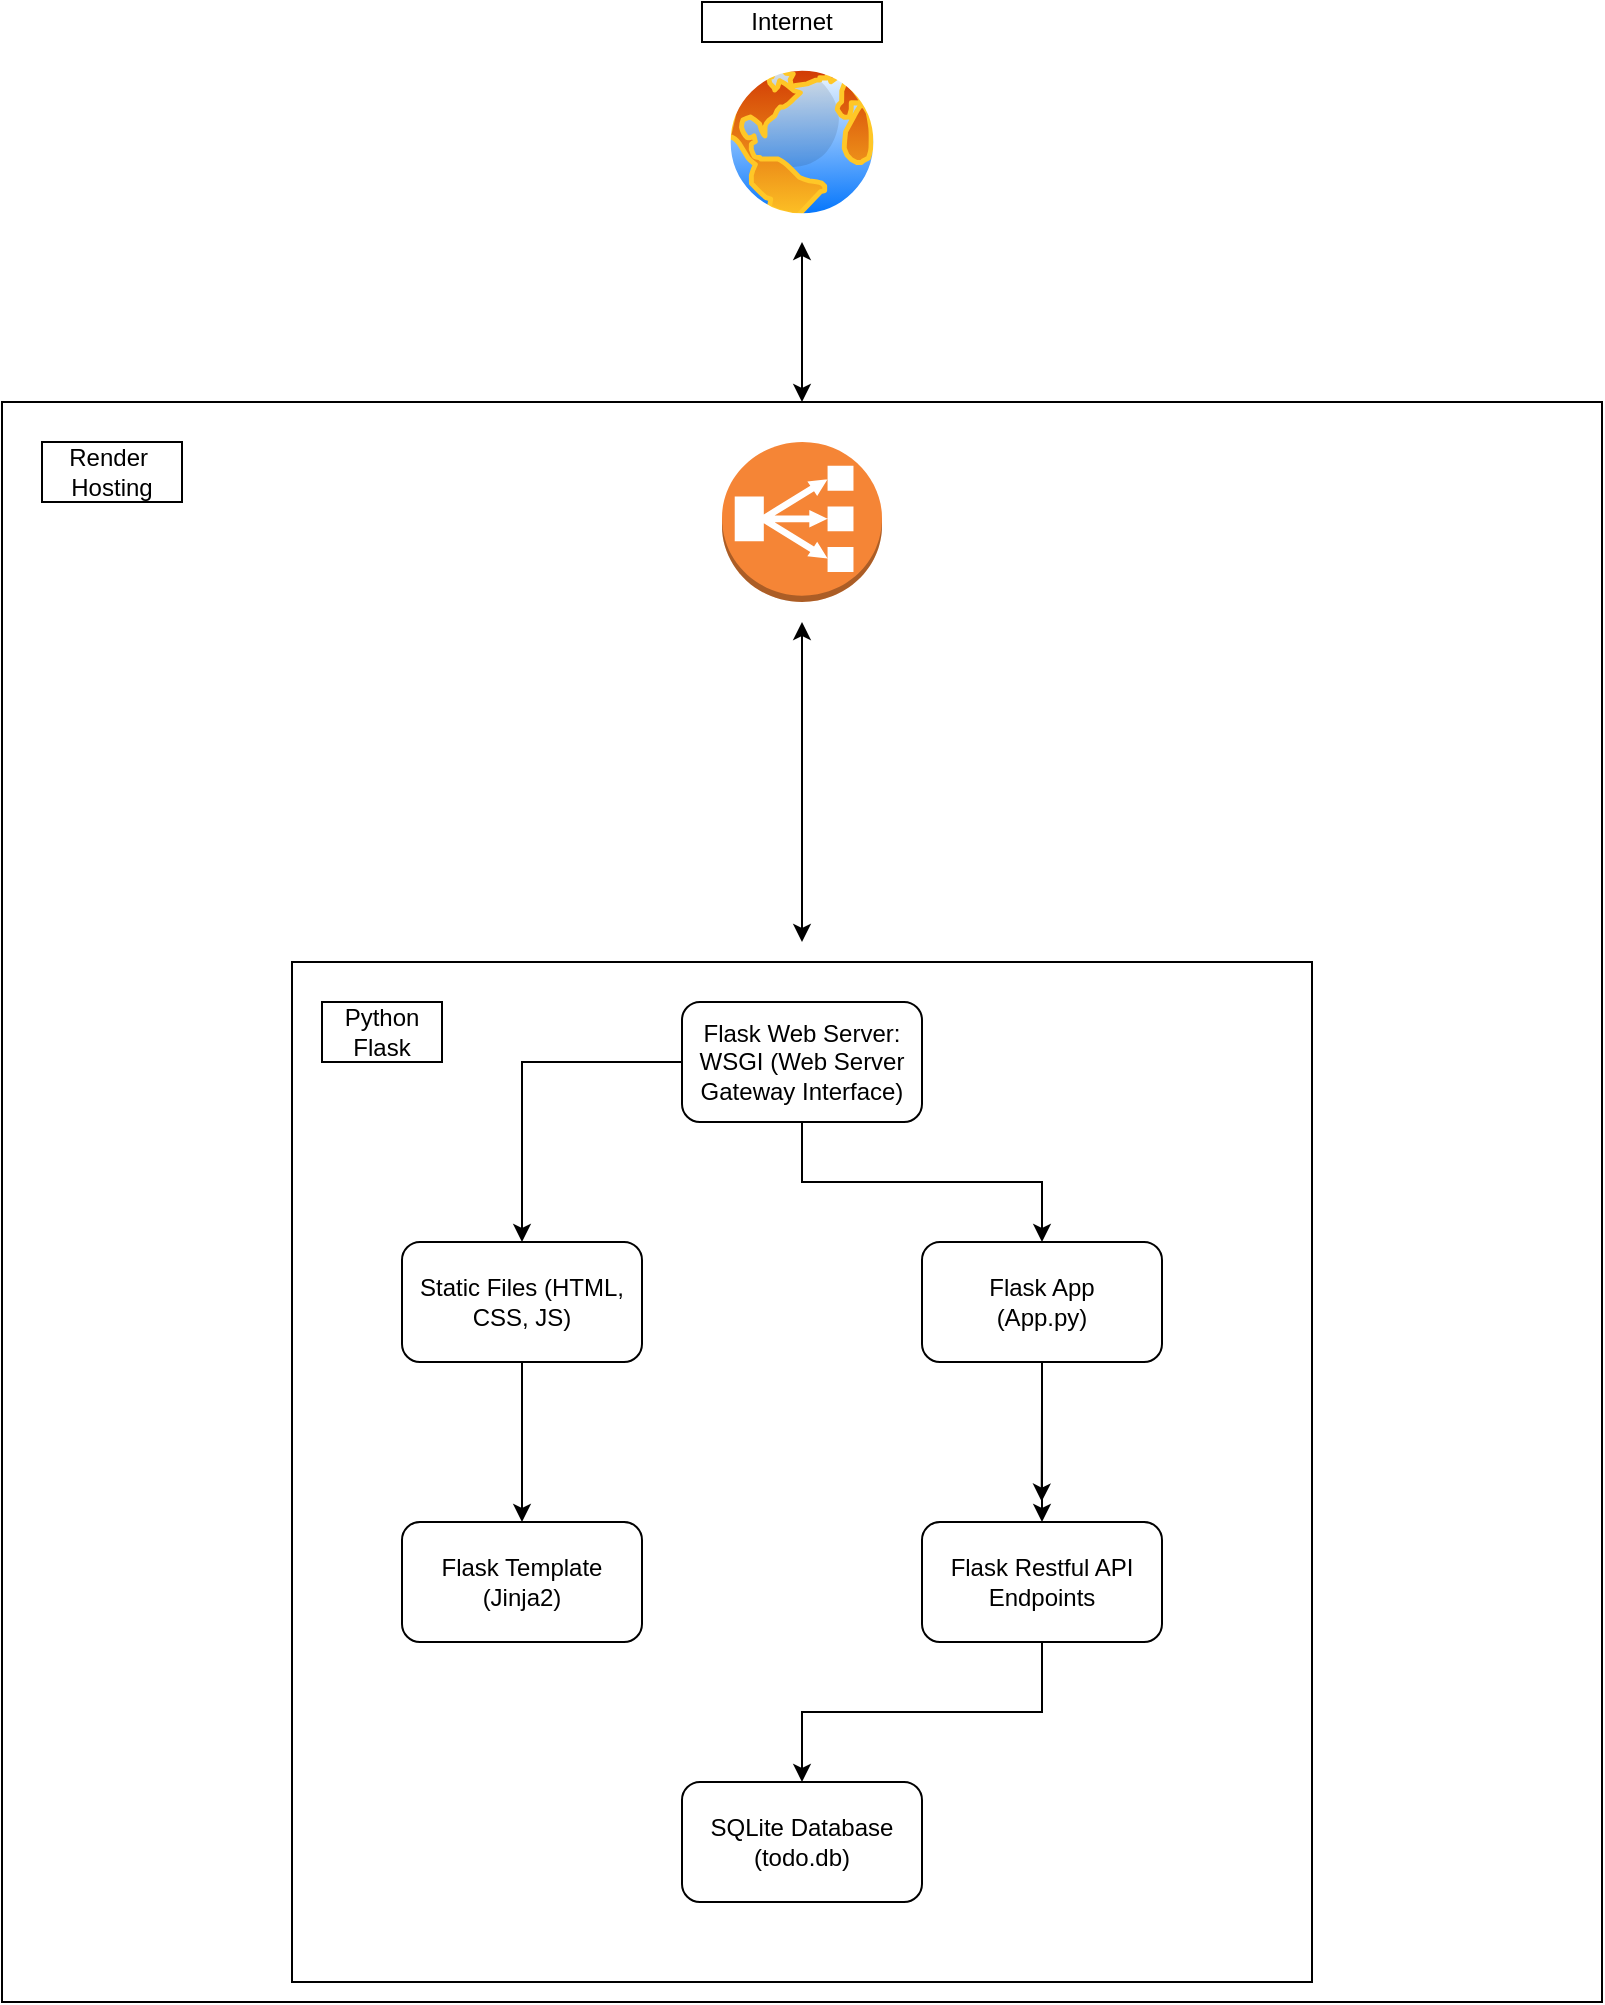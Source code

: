 <mxfile version="21.6.7" type="github">
  <diagram name="Page-1" id="XXlY9DdAFKopAWAQCHrl">
    <mxGraphModel dx="996" dy="1673" grid="1" gridSize="10" guides="1" tooltips="1" connect="1" arrows="1" fold="1" page="1" pageScale="1" pageWidth="850" pageHeight="1100" math="0" shadow="0">
      <root>
        <mxCell id="0" />
        <mxCell id="1" parent="0" />
        <mxCell id="IFBxWm9vfi55neEvGCjK-1" value="" style="whiteSpace=wrap;html=1;aspect=fixed;" parent="1" vertex="1">
          <mxGeometry x="40" width="800" height="800" as="geometry" />
        </mxCell>
        <mxCell id="IFBxWm9vfi55neEvGCjK-3" value="" style="image;aspect=fixed;perimeter=ellipsePerimeter;html=1;align=center;shadow=0;dashed=0;spacingTop=3;image=img/lib/active_directory/internet_globe.svg;" parent="1" vertex="1">
          <mxGeometry x="400" y="-170" width="80" height="80" as="geometry" />
        </mxCell>
        <mxCell id="IFBxWm9vfi55neEvGCjK-9" value="" style="outlineConnect=0;dashed=0;verticalLabelPosition=bottom;verticalAlign=top;align=center;html=1;shape=mxgraph.aws3.classic_load_balancer;fillColor=#F58536;gradientColor=none;" parent="1" vertex="1">
          <mxGeometry x="400" y="20" width="80" height="80" as="geometry" />
        </mxCell>
        <mxCell id="IFBxWm9vfi55neEvGCjK-10" value="" style="whiteSpace=wrap;html=1;aspect=fixed;" parent="1" vertex="1">
          <mxGeometry x="185" y="280" width="510" height="510" as="geometry" />
        </mxCell>
        <mxCell id="i7LUP4K8zul6iRubh8ZY-16" style="edgeStyle=orthogonalEdgeStyle;rounded=0;orthogonalLoop=1;jettySize=auto;html=1;entryX=0.5;entryY=0;entryDx=0;entryDy=0;" edge="1" parent="1" source="i7LUP4K8zul6iRubh8ZY-1" target="i7LUP4K8zul6iRubh8ZY-2">
          <mxGeometry relative="1" as="geometry" />
        </mxCell>
        <mxCell id="i7LUP4K8zul6iRubh8ZY-19" style="edgeStyle=orthogonalEdgeStyle;rounded=0;orthogonalLoop=1;jettySize=auto;html=1;" edge="1" parent="1" source="i7LUP4K8zul6iRubh8ZY-1" target="i7LUP4K8zul6iRubh8ZY-6">
          <mxGeometry relative="1" as="geometry" />
        </mxCell>
        <mxCell id="i7LUP4K8zul6iRubh8ZY-1" value="Flask Web Server:&lt;br&gt;WSGI (Web Server Gateway Interface)" style="rounded=1;whiteSpace=wrap;html=1;" vertex="1" parent="1">
          <mxGeometry x="380" y="300" width="120" height="60" as="geometry" />
        </mxCell>
        <mxCell id="i7LUP4K8zul6iRubh8ZY-15" style="edgeStyle=orthogonalEdgeStyle;rounded=0;orthogonalLoop=1;jettySize=auto;html=1;entryX=0.735;entryY=0.529;entryDx=0;entryDy=0;entryPerimeter=0;" edge="1" parent="1" source="i7LUP4K8zul6iRubh8ZY-2" target="IFBxWm9vfi55neEvGCjK-10">
          <mxGeometry relative="1" as="geometry" />
        </mxCell>
        <mxCell id="i7LUP4K8zul6iRubh8ZY-17" style="edgeStyle=orthogonalEdgeStyle;rounded=0;orthogonalLoop=1;jettySize=auto;html=1;entryX=0.5;entryY=0;entryDx=0;entryDy=0;" edge="1" parent="1" source="i7LUP4K8zul6iRubh8ZY-2" target="i7LUP4K8zul6iRubh8ZY-3">
          <mxGeometry relative="1" as="geometry" />
        </mxCell>
        <mxCell id="i7LUP4K8zul6iRubh8ZY-2" value="Flask App&lt;br&gt;(App.py)" style="rounded=1;whiteSpace=wrap;html=1;" vertex="1" parent="1">
          <mxGeometry x="500" y="420" width="120" height="60" as="geometry" />
        </mxCell>
        <mxCell id="i7LUP4K8zul6iRubh8ZY-18" style="edgeStyle=orthogonalEdgeStyle;rounded=0;orthogonalLoop=1;jettySize=auto;html=1;" edge="1" parent="1" source="i7LUP4K8zul6iRubh8ZY-3" target="i7LUP4K8zul6iRubh8ZY-4">
          <mxGeometry relative="1" as="geometry" />
        </mxCell>
        <mxCell id="i7LUP4K8zul6iRubh8ZY-3" value="Flask Restful API Endpoints" style="rounded=1;whiteSpace=wrap;html=1;" vertex="1" parent="1">
          <mxGeometry x="500" y="560" width="120" height="60" as="geometry" />
        </mxCell>
        <mxCell id="i7LUP4K8zul6iRubh8ZY-4" value="SQLite Database&lt;br&gt;(todo.db)" style="rounded=1;whiteSpace=wrap;html=1;" vertex="1" parent="1">
          <mxGeometry x="380" y="690" width="120" height="60" as="geometry" />
        </mxCell>
        <mxCell id="i7LUP4K8zul6iRubh8ZY-5" value="Flask Template &lt;br&gt;(Jinja2)" style="rounded=1;whiteSpace=wrap;html=1;" vertex="1" parent="1">
          <mxGeometry x="240" y="560" width="120" height="60" as="geometry" />
        </mxCell>
        <mxCell id="i7LUP4K8zul6iRubh8ZY-20" style="edgeStyle=orthogonalEdgeStyle;rounded=0;orthogonalLoop=1;jettySize=auto;html=1;entryX=0.5;entryY=0;entryDx=0;entryDy=0;" edge="1" parent="1" source="i7LUP4K8zul6iRubh8ZY-6" target="i7LUP4K8zul6iRubh8ZY-5">
          <mxGeometry relative="1" as="geometry" />
        </mxCell>
        <mxCell id="i7LUP4K8zul6iRubh8ZY-6" value="Static Files (HTML, CSS, JS)" style="rounded=1;whiteSpace=wrap;html=1;" vertex="1" parent="1">
          <mxGeometry x="240" y="420" width="120" height="60" as="geometry" />
        </mxCell>
        <mxCell id="i7LUP4K8zul6iRubh8ZY-7" value="Python Flask" style="rounded=0;whiteSpace=wrap;html=1;" vertex="1" parent="1">
          <mxGeometry x="200" y="300" width="60" height="30" as="geometry" />
        </mxCell>
        <mxCell id="i7LUP4K8zul6iRubh8ZY-8" value="Render&amp;nbsp;&lt;br&gt;Hosting" style="rounded=0;whiteSpace=wrap;html=1;" vertex="1" parent="1">
          <mxGeometry x="60" y="20" width="70" height="30" as="geometry" />
        </mxCell>
        <mxCell id="i7LUP4K8zul6iRubh8ZY-9" value="" style="endArrow=classic;startArrow=classic;html=1;rounded=0;" edge="1" parent="1" source="IFBxWm9vfi55neEvGCjK-1">
          <mxGeometry width="50" height="50" relative="1" as="geometry">
            <mxPoint x="380" y="100" as="sourcePoint" />
            <mxPoint x="440" y="-80" as="targetPoint" />
          </mxGeometry>
        </mxCell>
        <mxCell id="i7LUP4K8zul6iRubh8ZY-11" value="" style="endArrow=classic;startArrow=classic;html=1;rounded=0;" edge="1" parent="1">
          <mxGeometry width="50" height="50" relative="1" as="geometry">
            <mxPoint x="440" y="270" as="sourcePoint" />
            <mxPoint x="440" y="110" as="targetPoint" />
          </mxGeometry>
        </mxCell>
        <mxCell id="i7LUP4K8zul6iRubh8ZY-21" value="Internet" style="rounded=0;whiteSpace=wrap;html=1;" vertex="1" parent="1">
          <mxGeometry x="390" y="-200" width="90" height="20" as="geometry" />
        </mxCell>
      </root>
    </mxGraphModel>
  </diagram>
</mxfile>
